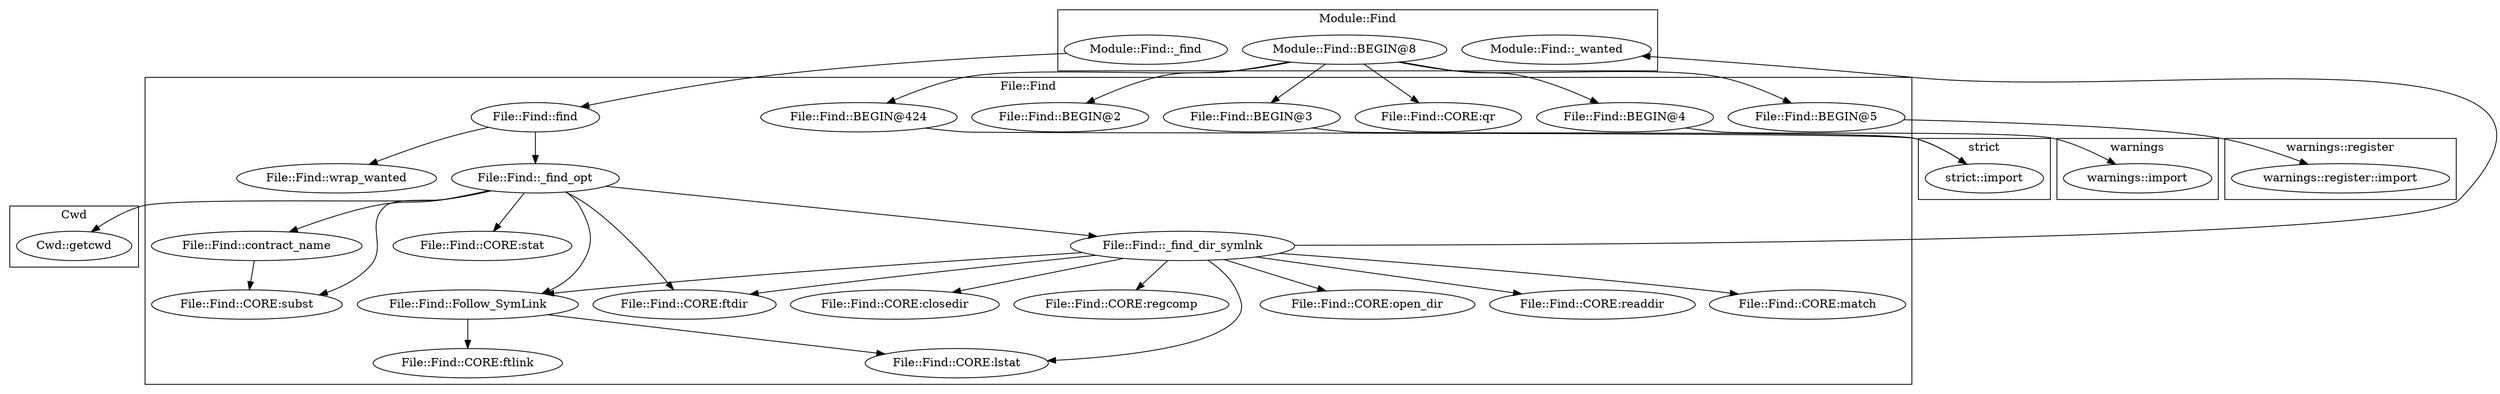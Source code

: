 digraph {
graph [overlap=false]
subgraph cluster_warnings {
	label="warnings";
	"warnings::import";
}
subgraph cluster_Module_Find {
	label="Module::Find";
	"Module::Find::BEGIN@8";
	"Module::Find::_wanted";
	"Module::Find::_find";
}
subgraph cluster_warnings_register {
	label="warnings::register";
	"warnings::register::import";
}
subgraph cluster_Cwd {
	label="Cwd";
	"Cwd::getcwd";
}
subgraph cluster_strict {
	label="strict";
	"strict::import";
}
subgraph cluster_File_Find {
	label="File::Find";
	"File::Find::BEGIN@3";
	"File::Find::BEGIN@2";
	"File::Find::CORE:stat";
	"File::Find::BEGIN@4";
	"File::Find::CORE:open_dir";
	"File::Find::CORE:readdir";
	"File::Find::CORE:match";
	"File::Find::CORE:closedir";
	"File::Find::BEGIN@424";
	"File::Find::CORE:ftlink";
	"File::Find::CORE:regcomp";
	"File::Find::wrap_wanted";
	"File::Find::BEGIN@5";
	"File::Find::CORE:lstat";
	"File::Find::CORE:subst";
	"File::Find::Follow_SymLink";
	"File::Find::CORE:ftdir";
	"File::Find::find";
	"File::Find::contract_name";
	"File::Find::_find_dir_symlnk";
	"File::Find::CORE:qr";
	"File::Find::_find_opt";
}
"File::Find::_find_opt" -> "File::Find::CORE:stat";
"File::Find::_find_dir_symlnk" -> "File::Find::CORE:regcomp";
"Module::Find::BEGIN@8" -> "File::Find::BEGIN@2";
"File::Find::_find_dir_symlnk" -> "File::Find::CORE:open_dir";
"File::Find::_find_dir_symlnk" -> "File::Find::CORE:closedir";
"File::Find::find" -> "File::Find::wrap_wanted";
"Module::Find::BEGIN@8" -> "File::Find::BEGIN@5";
"File::Find::_find_opt" -> "File::Find::_find_dir_symlnk";
"Module::Find::BEGIN@8" -> "File::Find::CORE:qr";
"File::Find::_find_dir_symlnk" -> "Module::Find::_wanted";
"File::Find::_find_dir_symlnk" -> "File::Find::CORE:ftdir";
"File::Find::_find_opt" -> "File::Find::CORE:ftdir";
"Module::Find::BEGIN@8" -> "File::Find::BEGIN@3";
"File::Find::_find_dir_symlnk" -> "File::Find::CORE:readdir";
"File::Find::contract_name" -> "File::Find::CORE:subst";
"File::Find::_find_opt" -> "File::Find::CORE:subst";
"File::Find::_find_dir_symlnk" -> "File::Find::Follow_SymLink";
"File::Find::_find_opt" -> "File::Find::Follow_SymLink";
"File::Find::BEGIN@5" -> "warnings::register::import";
"File::Find::find" -> "File::Find::_find_opt";
"File::Find::Follow_SymLink" -> "File::Find::CORE:lstat";
"File::Find::_find_dir_symlnk" -> "File::Find::CORE:lstat";
"File::Find::_find_opt" -> "File::Find::contract_name";
"File::Find::Follow_SymLink" -> "File::Find::CORE:ftlink";
"File::Find::BEGIN@4" -> "warnings::import";
"Module::Find::_find" -> "File::Find::find";
"Module::Find::BEGIN@8" -> "File::Find::BEGIN@424";
"File::Find::_find_opt" -> "Cwd::getcwd";
"Module::Find::BEGIN@8" -> "File::Find::BEGIN@4";
"File::Find::_find_dir_symlnk" -> "File::Find::CORE:match";
"File::Find::BEGIN@3" -> "strict::import";
"File::Find::BEGIN@424" -> "strict::import";
}
